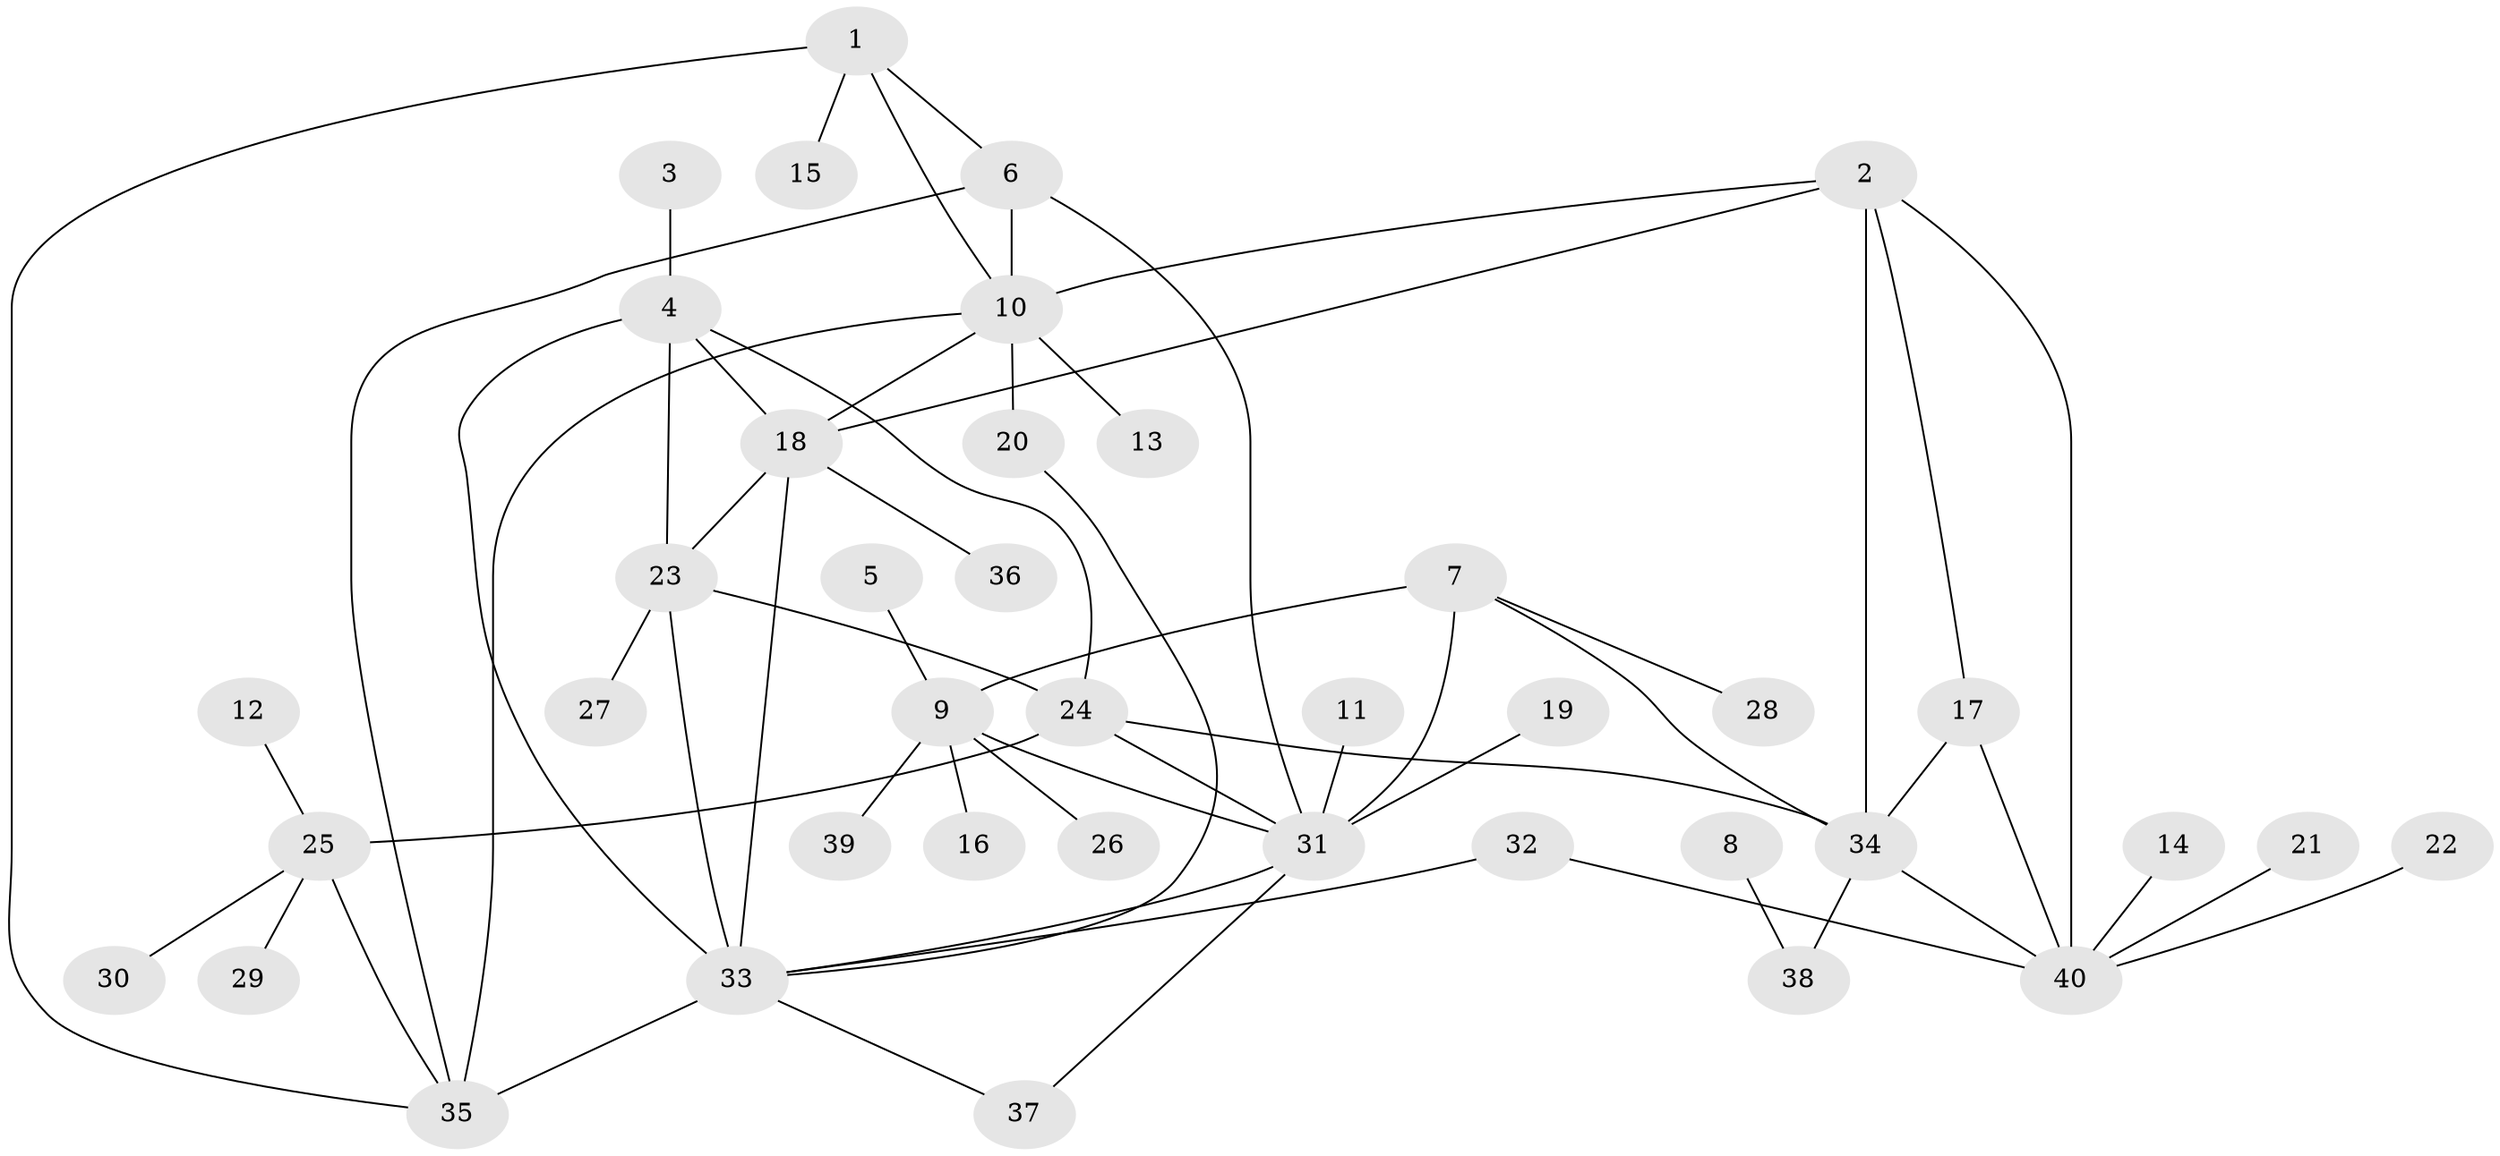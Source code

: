 // original degree distribution, {6: 0.0625, 7: 0.0375, 11: 0.025, 9: 0.0375, 4: 0.025, 5: 0.0625, 1: 0.5625, 3: 0.05, 2: 0.1375}
// Generated by graph-tools (version 1.1) at 2025/02/03/09/25 03:02:34]
// undirected, 40 vertices, 60 edges
graph export_dot {
graph [start="1"]
  node [color=gray90,style=filled];
  1;
  2;
  3;
  4;
  5;
  6;
  7;
  8;
  9;
  10;
  11;
  12;
  13;
  14;
  15;
  16;
  17;
  18;
  19;
  20;
  21;
  22;
  23;
  24;
  25;
  26;
  27;
  28;
  29;
  30;
  31;
  32;
  33;
  34;
  35;
  36;
  37;
  38;
  39;
  40;
  1 -- 6 [weight=1.0];
  1 -- 10 [weight=1.0];
  1 -- 15 [weight=1.0];
  1 -- 35 [weight=1.0];
  2 -- 10 [weight=1.0];
  2 -- 17 [weight=1.0];
  2 -- 18 [weight=1.0];
  2 -- 34 [weight=1.0];
  2 -- 40 [weight=1.0];
  3 -- 4 [weight=1.0];
  4 -- 18 [weight=1.0];
  4 -- 23 [weight=1.0];
  4 -- 24 [weight=1.0];
  4 -- 33 [weight=1.0];
  5 -- 9 [weight=1.0];
  6 -- 10 [weight=1.0];
  6 -- 31 [weight=1.0];
  6 -- 35 [weight=1.0];
  7 -- 9 [weight=2.0];
  7 -- 28 [weight=1.0];
  7 -- 31 [weight=1.0];
  7 -- 34 [weight=1.0];
  8 -- 38 [weight=1.0];
  9 -- 16 [weight=1.0];
  9 -- 26 [weight=1.0];
  9 -- 31 [weight=2.0];
  9 -- 39 [weight=1.0];
  10 -- 13 [weight=1.0];
  10 -- 18 [weight=1.0];
  10 -- 20 [weight=1.0];
  10 -- 35 [weight=1.0];
  11 -- 31 [weight=1.0];
  12 -- 25 [weight=1.0];
  14 -- 40 [weight=1.0];
  17 -- 34 [weight=1.0];
  17 -- 40 [weight=1.0];
  18 -- 23 [weight=1.0];
  18 -- 33 [weight=1.0];
  18 -- 36 [weight=1.0];
  19 -- 31 [weight=1.0];
  20 -- 33 [weight=1.0];
  21 -- 40 [weight=1.0];
  22 -- 40 [weight=1.0];
  23 -- 24 [weight=1.0];
  23 -- 27 [weight=1.0];
  23 -- 33 [weight=1.0];
  24 -- 25 [weight=3.0];
  24 -- 31 [weight=1.0];
  24 -- 34 [weight=1.0];
  25 -- 29 [weight=1.0];
  25 -- 30 [weight=1.0];
  25 -- 35 [weight=1.0];
  31 -- 33 [weight=1.0];
  31 -- 37 [weight=1.0];
  32 -- 33 [weight=1.0];
  32 -- 40 [weight=1.0];
  33 -- 35 [weight=2.0];
  33 -- 37 [weight=1.0];
  34 -- 38 [weight=1.0];
  34 -- 40 [weight=1.0];
}
